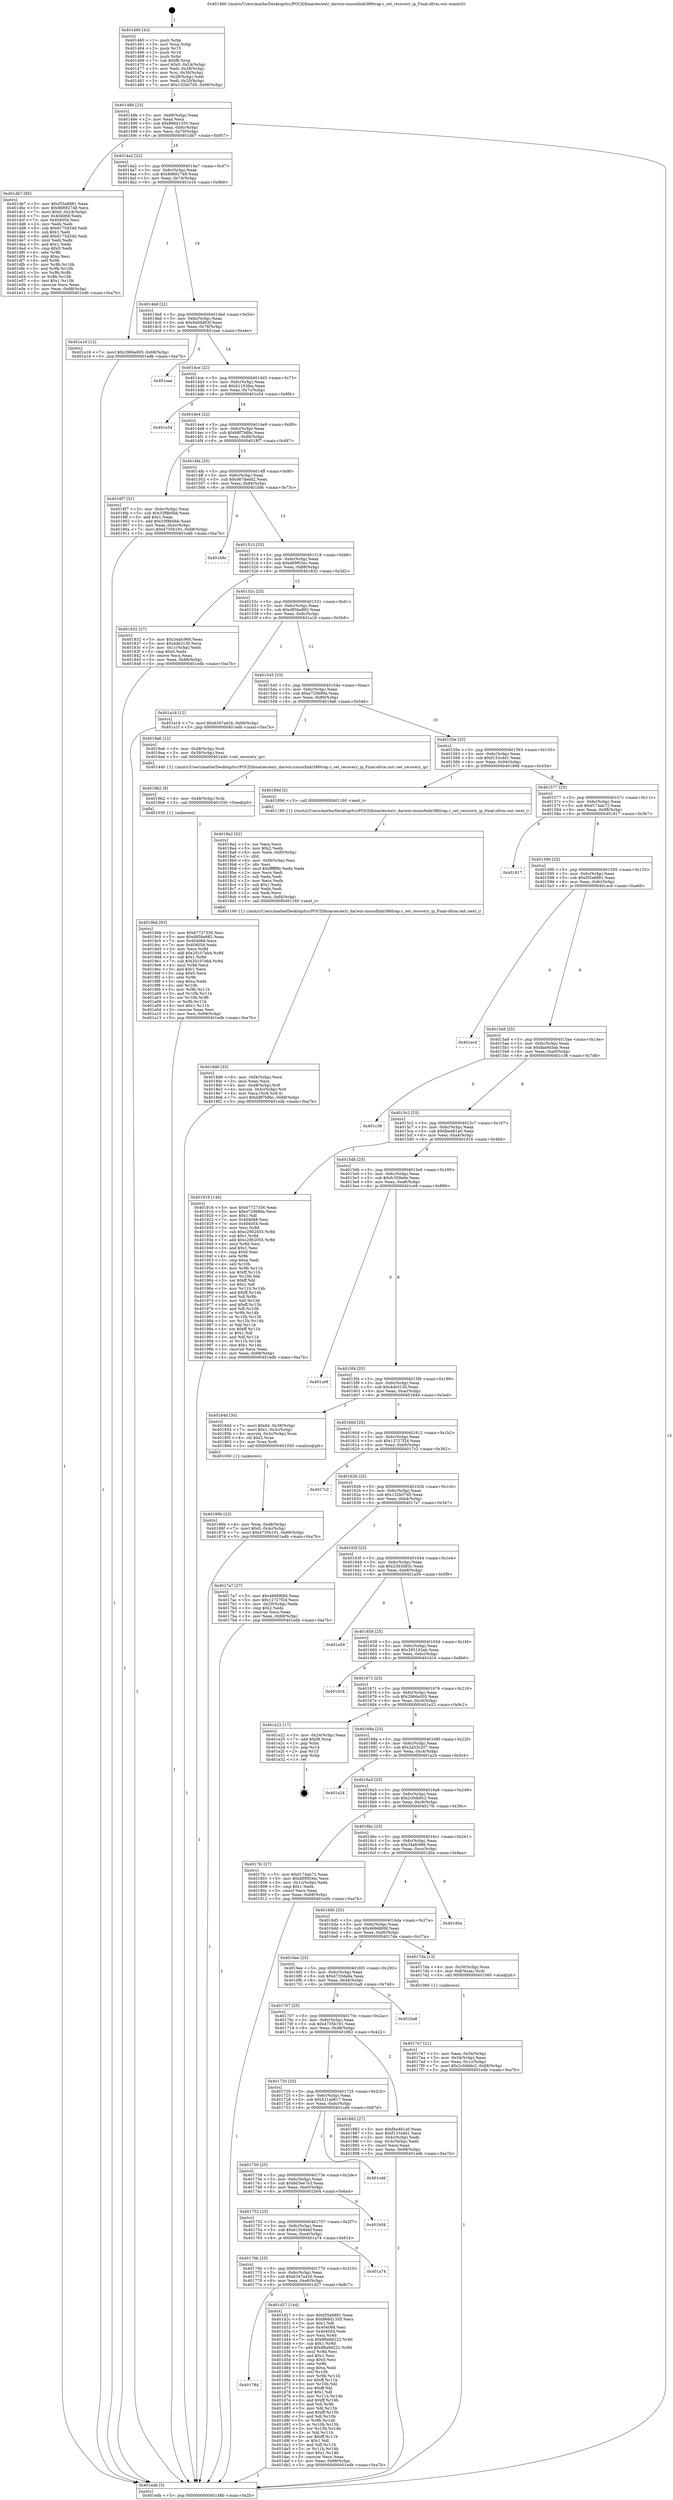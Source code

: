 digraph "0x401460" {
  label = "0x401460 (/mnt/c/Users/mathe/Desktop/tcc/POCII/binaries/extr_darwin-xnuosfmki386trap.c_set_recovery_ip_Final-ollvm.out::main(0))"
  labelloc = "t"
  node[shape=record]

  Entry [label="",width=0.3,height=0.3,shape=circle,fillcolor=black,style=filled]
  "0x40148b" [label="{
     0x40148b [23]\l
     | [instrs]\l
     &nbsp;&nbsp;0x40148b \<+3\>: mov -0x68(%rbp),%eax\l
     &nbsp;&nbsp;0x40148e \<+2\>: mov %eax,%ecx\l
     &nbsp;&nbsp;0x401490 \<+6\>: sub $0x866d1355,%ecx\l
     &nbsp;&nbsp;0x401496 \<+3\>: mov %eax,-0x6c(%rbp)\l
     &nbsp;&nbsp;0x401499 \<+3\>: mov %ecx,-0x70(%rbp)\l
     &nbsp;&nbsp;0x40149c \<+6\>: je 0000000000401db7 \<main+0x957\>\l
  }"]
  "0x401db7" [label="{
     0x401db7 [95]\l
     | [instrs]\l
     &nbsp;&nbsp;0x401db7 \<+5\>: mov $0xf35a6881,%eax\l
     &nbsp;&nbsp;0x401dbc \<+5\>: mov $0x86892748,%ecx\l
     &nbsp;&nbsp;0x401dc1 \<+7\>: movl $0x0,-0x24(%rbp)\l
     &nbsp;&nbsp;0x401dc8 \<+7\>: mov 0x404068,%edx\l
     &nbsp;&nbsp;0x401dcf \<+7\>: mov 0x404054,%esi\l
     &nbsp;&nbsp;0x401dd6 \<+2\>: mov %edx,%edi\l
     &nbsp;&nbsp;0x401dd8 \<+6\>: sub $0x6175d34d,%edi\l
     &nbsp;&nbsp;0x401dde \<+3\>: sub $0x1,%edi\l
     &nbsp;&nbsp;0x401de1 \<+6\>: add $0x6175d34d,%edi\l
     &nbsp;&nbsp;0x401de7 \<+3\>: imul %edi,%edx\l
     &nbsp;&nbsp;0x401dea \<+3\>: and $0x1,%edx\l
     &nbsp;&nbsp;0x401ded \<+3\>: cmp $0x0,%edx\l
     &nbsp;&nbsp;0x401df0 \<+4\>: sete %r8b\l
     &nbsp;&nbsp;0x401df4 \<+3\>: cmp $0xa,%esi\l
     &nbsp;&nbsp;0x401df7 \<+4\>: setl %r9b\l
     &nbsp;&nbsp;0x401dfb \<+3\>: mov %r8b,%r10b\l
     &nbsp;&nbsp;0x401dfe \<+3\>: and %r9b,%r10b\l
     &nbsp;&nbsp;0x401e01 \<+3\>: xor %r9b,%r8b\l
     &nbsp;&nbsp;0x401e04 \<+3\>: or %r8b,%r10b\l
     &nbsp;&nbsp;0x401e07 \<+4\>: test $0x1,%r10b\l
     &nbsp;&nbsp;0x401e0b \<+3\>: cmovne %ecx,%eax\l
     &nbsp;&nbsp;0x401e0e \<+3\>: mov %eax,-0x68(%rbp)\l
     &nbsp;&nbsp;0x401e11 \<+5\>: jmp 0000000000401edb \<main+0xa7b\>\l
  }"]
  "0x4014a2" [label="{
     0x4014a2 [22]\l
     | [instrs]\l
     &nbsp;&nbsp;0x4014a2 \<+5\>: jmp 00000000004014a7 \<main+0x47\>\l
     &nbsp;&nbsp;0x4014a7 \<+3\>: mov -0x6c(%rbp),%eax\l
     &nbsp;&nbsp;0x4014aa \<+5\>: sub $0x86892748,%eax\l
     &nbsp;&nbsp;0x4014af \<+3\>: mov %eax,-0x74(%rbp)\l
     &nbsp;&nbsp;0x4014b2 \<+6\>: je 0000000000401e16 \<main+0x9b6\>\l
  }"]
  Exit [label="",width=0.3,height=0.3,shape=circle,fillcolor=black,style=filled,peripheries=2]
  "0x401e16" [label="{
     0x401e16 [12]\l
     | [instrs]\l
     &nbsp;&nbsp;0x401e16 \<+7\>: movl $0x2966a005,-0x68(%rbp)\l
     &nbsp;&nbsp;0x401e1d \<+5\>: jmp 0000000000401edb \<main+0xa7b\>\l
  }"]
  "0x4014b8" [label="{
     0x4014b8 [22]\l
     | [instrs]\l
     &nbsp;&nbsp;0x4014b8 \<+5\>: jmp 00000000004014bd \<main+0x5d\>\l
     &nbsp;&nbsp;0x4014bd \<+3\>: mov -0x6c(%rbp),%eax\l
     &nbsp;&nbsp;0x4014c0 \<+5\>: sub $0x9a0dd63f,%eax\l
     &nbsp;&nbsp;0x4014c5 \<+3\>: mov %eax,-0x78(%rbp)\l
     &nbsp;&nbsp;0x4014c8 \<+6\>: je 0000000000401eae \<main+0xa4e\>\l
  }"]
  "0x401784" [label="{
     0x401784\l
  }", style=dashed]
  "0x401eae" [label="{
     0x401eae\l
  }", style=dashed]
  "0x4014ce" [label="{
     0x4014ce [22]\l
     | [instrs]\l
     &nbsp;&nbsp;0x4014ce \<+5\>: jmp 00000000004014d3 \<main+0x73\>\l
     &nbsp;&nbsp;0x4014d3 \<+3\>: mov -0x6c(%rbp),%eax\l
     &nbsp;&nbsp;0x4014d6 \<+5\>: sub $0xb1193fea,%eax\l
     &nbsp;&nbsp;0x4014db \<+3\>: mov %eax,-0x7c(%rbp)\l
     &nbsp;&nbsp;0x4014de \<+6\>: je 0000000000401e54 \<main+0x9f4\>\l
  }"]
  "0x401d27" [label="{
     0x401d27 [144]\l
     | [instrs]\l
     &nbsp;&nbsp;0x401d27 \<+5\>: mov $0xf35a6881,%eax\l
     &nbsp;&nbsp;0x401d2c \<+5\>: mov $0x866d1355,%ecx\l
     &nbsp;&nbsp;0x401d31 \<+2\>: mov $0x1,%dl\l
     &nbsp;&nbsp;0x401d33 \<+7\>: mov 0x404068,%esi\l
     &nbsp;&nbsp;0x401d3a \<+7\>: mov 0x404054,%edi\l
     &nbsp;&nbsp;0x401d41 \<+3\>: mov %esi,%r8d\l
     &nbsp;&nbsp;0x401d44 \<+7\>: sub $0x86a9d222,%r8d\l
     &nbsp;&nbsp;0x401d4b \<+4\>: sub $0x1,%r8d\l
     &nbsp;&nbsp;0x401d4f \<+7\>: add $0x86a9d222,%r8d\l
     &nbsp;&nbsp;0x401d56 \<+4\>: imul %r8d,%esi\l
     &nbsp;&nbsp;0x401d5a \<+3\>: and $0x1,%esi\l
     &nbsp;&nbsp;0x401d5d \<+3\>: cmp $0x0,%esi\l
     &nbsp;&nbsp;0x401d60 \<+4\>: sete %r9b\l
     &nbsp;&nbsp;0x401d64 \<+3\>: cmp $0xa,%edi\l
     &nbsp;&nbsp;0x401d67 \<+4\>: setl %r10b\l
     &nbsp;&nbsp;0x401d6b \<+3\>: mov %r9b,%r11b\l
     &nbsp;&nbsp;0x401d6e \<+4\>: xor $0xff,%r11b\l
     &nbsp;&nbsp;0x401d72 \<+3\>: mov %r10b,%bl\l
     &nbsp;&nbsp;0x401d75 \<+3\>: xor $0xff,%bl\l
     &nbsp;&nbsp;0x401d78 \<+3\>: xor $0x1,%dl\l
     &nbsp;&nbsp;0x401d7b \<+3\>: mov %r11b,%r14b\l
     &nbsp;&nbsp;0x401d7e \<+4\>: and $0xff,%r14b\l
     &nbsp;&nbsp;0x401d82 \<+3\>: and %dl,%r9b\l
     &nbsp;&nbsp;0x401d85 \<+3\>: mov %bl,%r15b\l
     &nbsp;&nbsp;0x401d88 \<+4\>: and $0xff,%r15b\l
     &nbsp;&nbsp;0x401d8c \<+3\>: and %dl,%r10b\l
     &nbsp;&nbsp;0x401d8f \<+3\>: or %r9b,%r14b\l
     &nbsp;&nbsp;0x401d92 \<+3\>: or %r10b,%r15b\l
     &nbsp;&nbsp;0x401d95 \<+3\>: xor %r15b,%r14b\l
     &nbsp;&nbsp;0x401d98 \<+3\>: or %bl,%r11b\l
     &nbsp;&nbsp;0x401d9b \<+4\>: xor $0xff,%r11b\l
     &nbsp;&nbsp;0x401d9f \<+3\>: or $0x1,%dl\l
     &nbsp;&nbsp;0x401da2 \<+3\>: and %dl,%r11b\l
     &nbsp;&nbsp;0x401da5 \<+3\>: or %r11b,%r14b\l
     &nbsp;&nbsp;0x401da8 \<+4\>: test $0x1,%r14b\l
     &nbsp;&nbsp;0x401dac \<+3\>: cmovne %ecx,%eax\l
     &nbsp;&nbsp;0x401daf \<+3\>: mov %eax,-0x68(%rbp)\l
     &nbsp;&nbsp;0x401db2 \<+5\>: jmp 0000000000401edb \<main+0xa7b\>\l
  }"]
  "0x401e54" [label="{
     0x401e54\l
  }", style=dashed]
  "0x4014e4" [label="{
     0x4014e4 [22]\l
     | [instrs]\l
     &nbsp;&nbsp;0x4014e4 \<+5\>: jmp 00000000004014e9 \<main+0x89\>\l
     &nbsp;&nbsp;0x4014e9 \<+3\>: mov -0x6c(%rbp),%eax\l
     &nbsp;&nbsp;0x4014ec \<+5\>: sub $0xb8f7b8bc,%eax\l
     &nbsp;&nbsp;0x4014f1 \<+3\>: mov %eax,-0x80(%rbp)\l
     &nbsp;&nbsp;0x4014f4 \<+6\>: je 00000000004018f7 \<main+0x497\>\l
  }"]
  "0x40176b" [label="{
     0x40176b [25]\l
     | [instrs]\l
     &nbsp;&nbsp;0x40176b \<+5\>: jmp 0000000000401770 \<main+0x310\>\l
     &nbsp;&nbsp;0x401770 \<+3\>: mov -0x6c(%rbp),%eax\l
     &nbsp;&nbsp;0x401773 \<+5\>: sub $0x6347a426,%eax\l
     &nbsp;&nbsp;0x401778 \<+6\>: mov %eax,-0xe8(%rbp)\l
     &nbsp;&nbsp;0x40177e \<+6\>: je 0000000000401d27 \<main+0x8c7\>\l
  }"]
  "0x4018f7" [label="{
     0x4018f7 [31]\l
     | [instrs]\l
     &nbsp;&nbsp;0x4018f7 \<+3\>: mov -0x4c(%rbp),%eax\l
     &nbsp;&nbsp;0x4018fa \<+5\>: sub $0x33f8b0bb,%eax\l
     &nbsp;&nbsp;0x4018ff \<+3\>: add $0x1,%eax\l
     &nbsp;&nbsp;0x401902 \<+5\>: add $0x33f8b0bb,%eax\l
     &nbsp;&nbsp;0x401907 \<+3\>: mov %eax,-0x4c(%rbp)\l
     &nbsp;&nbsp;0x40190a \<+7\>: movl $0x4735b191,-0x68(%rbp)\l
     &nbsp;&nbsp;0x401911 \<+5\>: jmp 0000000000401edb \<main+0xa7b\>\l
  }"]
  "0x4014fa" [label="{
     0x4014fa [25]\l
     | [instrs]\l
     &nbsp;&nbsp;0x4014fa \<+5\>: jmp 00000000004014ff \<main+0x9f\>\l
     &nbsp;&nbsp;0x4014ff \<+3\>: mov -0x6c(%rbp),%eax\l
     &nbsp;&nbsp;0x401502 \<+5\>: sub $0xd67dedd2,%eax\l
     &nbsp;&nbsp;0x401507 \<+6\>: mov %eax,-0x84(%rbp)\l
     &nbsp;&nbsp;0x40150d \<+6\>: je 0000000000401b9c \<main+0x73c\>\l
  }"]
  "0x401a74" [label="{
     0x401a74\l
  }", style=dashed]
  "0x401b9c" [label="{
     0x401b9c\l
  }", style=dashed]
  "0x401513" [label="{
     0x401513 [25]\l
     | [instrs]\l
     &nbsp;&nbsp;0x401513 \<+5\>: jmp 0000000000401518 \<main+0xb8\>\l
     &nbsp;&nbsp;0x401518 \<+3\>: mov -0x6c(%rbp),%eax\l
     &nbsp;&nbsp;0x40151b \<+5\>: sub $0xd69f03ec,%eax\l
     &nbsp;&nbsp;0x401520 \<+6\>: mov %eax,-0x88(%rbp)\l
     &nbsp;&nbsp;0x401526 \<+6\>: je 0000000000401832 \<main+0x3d2\>\l
  }"]
  "0x401752" [label="{
     0x401752 [25]\l
     | [instrs]\l
     &nbsp;&nbsp;0x401752 \<+5\>: jmp 0000000000401757 \<main+0x2f7\>\l
     &nbsp;&nbsp;0x401757 \<+3\>: mov -0x6c(%rbp),%eax\l
     &nbsp;&nbsp;0x40175a \<+5\>: sub $0x615b94ef,%eax\l
     &nbsp;&nbsp;0x40175f \<+6\>: mov %eax,-0xe4(%rbp)\l
     &nbsp;&nbsp;0x401765 \<+6\>: je 0000000000401a74 \<main+0x614\>\l
  }"]
  "0x401832" [label="{
     0x401832 [27]\l
     | [instrs]\l
     &nbsp;&nbsp;0x401832 \<+5\>: mov $0x34afc966,%eax\l
     &nbsp;&nbsp;0x401837 \<+5\>: mov $0x4de3130,%ecx\l
     &nbsp;&nbsp;0x40183c \<+3\>: mov -0x1c(%rbp),%edx\l
     &nbsp;&nbsp;0x40183f \<+3\>: cmp $0x0,%edx\l
     &nbsp;&nbsp;0x401842 \<+3\>: cmove %ecx,%eax\l
     &nbsp;&nbsp;0x401845 \<+3\>: mov %eax,-0x68(%rbp)\l
     &nbsp;&nbsp;0x401848 \<+5\>: jmp 0000000000401edb \<main+0xa7b\>\l
  }"]
  "0x40152c" [label="{
     0x40152c [25]\l
     | [instrs]\l
     &nbsp;&nbsp;0x40152c \<+5\>: jmp 0000000000401531 \<main+0xd1\>\l
     &nbsp;&nbsp;0x401531 \<+3\>: mov -0x6c(%rbp),%eax\l
     &nbsp;&nbsp;0x401534 \<+5\>: sub $0xd85be882,%eax\l
     &nbsp;&nbsp;0x401539 \<+6\>: mov %eax,-0x8c(%rbp)\l
     &nbsp;&nbsp;0x40153f \<+6\>: je 0000000000401a18 \<main+0x5b8\>\l
  }"]
  "0x401b04" [label="{
     0x401b04\l
  }", style=dashed]
  "0x401a18" [label="{
     0x401a18 [12]\l
     | [instrs]\l
     &nbsp;&nbsp;0x401a18 \<+7\>: movl $0x6347a426,-0x68(%rbp)\l
     &nbsp;&nbsp;0x401a1f \<+5\>: jmp 0000000000401edb \<main+0xa7b\>\l
  }"]
  "0x401545" [label="{
     0x401545 [25]\l
     | [instrs]\l
     &nbsp;&nbsp;0x401545 \<+5\>: jmp 000000000040154a \<main+0xea\>\l
     &nbsp;&nbsp;0x40154a \<+3\>: mov -0x6c(%rbp),%eax\l
     &nbsp;&nbsp;0x40154d \<+5\>: sub $0xe720689a,%eax\l
     &nbsp;&nbsp;0x401552 \<+6\>: mov %eax,-0x90(%rbp)\l
     &nbsp;&nbsp;0x401558 \<+6\>: je 00000000004019a6 \<main+0x546\>\l
  }"]
  "0x401739" [label="{
     0x401739 [25]\l
     | [instrs]\l
     &nbsp;&nbsp;0x401739 \<+5\>: jmp 000000000040173e \<main+0x2de\>\l
     &nbsp;&nbsp;0x40173e \<+3\>: mov -0x6c(%rbp),%eax\l
     &nbsp;&nbsp;0x401741 \<+5\>: sub $0x603ee7e3,%eax\l
     &nbsp;&nbsp;0x401746 \<+6\>: mov %eax,-0xe0(%rbp)\l
     &nbsp;&nbsp;0x40174c \<+6\>: je 0000000000401b04 \<main+0x6a4\>\l
  }"]
  "0x4019a6" [label="{
     0x4019a6 [12]\l
     | [instrs]\l
     &nbsp;&nbsp;0x4019a6 \<+4\>: mov -0x48(%rbp),%rdi\l
     &nbsp;&nbsp;0x4019aa \<+3\>: mov -0x38(%rbp),%esi\l
     &nbsp;&nbsp;0x4019ad \<+5\>: call 0000000000401440 \<set_recovery_ip\>\l
     | [calls]\l
     &nbsp;&nbsp;0x401440 \{1\} (/mnt/c/Users/mathe/Desktop/tcc/POCII/binaries/extr_darwin-xnuosfmki386trap.c_set_recovery_ip_Final-ollvm.out::set_recovery_ip)\l
  }"]
  "0x40155e" [label="{
     0x40155e [25]\l
     | [instrs]\l
     &nbsp;&nbsp;0x40155e \<+5\>: jmp 0000000000401563 \<main+0x103\>\l
     &nbsp;&nbsp;0x401563 \<+3\>: mov -0x6c(%rbp),%eax\l
     &nbsp;&nbsp;0x401566 \<+5\>: sub $0xf133cdd1,%eax\l
     &nbsp;&nbsp;0x40156b \<+6\>: mov %eax,-0x94(%rbp)\l
     &nbsp;&nbsp;0x401571 \<+6\>: je 000000000040189d \<main+0x43d\>\l
  }"]
  "0x401cdd" [label="{
     0x401cdd\l
  }", style=dashed]
  "0x40189d" [label="{
     0x40189d [5]\l
     | [instrs]\l
     &nbsp;&nbsp;0x40189d \<+5\>: call 0000000000401160 \<next_i\>\l
     | [calls]\l
     &nbsp;&nbsp;0x401160 \{1\} (/mnt/c/Users/mathe/Desktop/tcc/POCII/binaries/extr_darwin-xnuosfmki386trap.c_set_recovery_ip_Final-ollvm.out::next_i)\l
  }"]
  "0x401577" [label="{
     0x401577 [25]\l
     | [instrs]\l
     &nbsp;&nbsp;0x401577 \<+5\>: jmp 000000000040157c \<main+0x11c\>\l
     &nbsp;&nbsp;0x40157c \<+3\>: mov -0x6c(%rbp),%eax\l
     &nbsp;&nbsp;0x40157f \<+5\>: sub $0xf174ab72,%eax\l
     &nbsp;&nbsp;0x401584 \<+6\>: mov %eax,-0x98(%rbp)\l
     &nbsp;&nbsp;0x40158a \<+6\>: je 0000000000401817 \<main+0x3b7\>\l
  }"]
  "0x4019bb" [label="{
     0x4019bb [93]\l
     | [instrs]\l
     &nbsp;&nbsp;0x4019bb \<+5\>: mov $0x67727356,%esi\l
     &nbsp;&nbsp;0x4019c0 \<+5\>: mov $0xd85be882,%eax\l
     &nbsp;&nbsp;0x4019c5 \<+7\>: mov 0x404068,%ecx\l
     &nbsp;&nbsp;0x4019cc \<+7\>: mov 0x404054,%edx\l
     &nbsp;&nbsp;0x4019d3 \<+3\>: mov %ecx,%r8d\l
     &nbsp;&nbsp;0x4019d6 \<+7\>: add $0x20107eb4,%r8d\l
     &nbsp;&nbsp;0x4019dd \<+4\>: sub $0x1,%r8d\l
     &nbsp;&nbsp;0x4019e1 \<+7\>: sub $0x20107eb4,%r8d\l
     &nbsp;&nbsp;0x4019e8 \<+4\>: imul %r8d,%ecx\l
     &nbsp;&nbsp;0x4019ec \<+3\>: and $0x1,%ecx\l
     &nbsp;&nbsp;0x4019ef \<+3\>: cmp $0x0,%ecx\l
     &nbsp;&nbsp;0x4019f2 \<+4\>: sete %r9b\l
     &nbsp;&nbsp;0x4019f6 \<+3\>: cmp $0xa,%edx\l
     &nbsp;&nbsp;0x4019f9 \<+4\>: setl %r10b\l
     &nbsp;&nbsp;0x4019fd \<+3\>: mov %r9b,%r11b\l
     &nbsp;&nbsp;0x401a00 \<+3\>: and %r10b,%r11b\l
     &nbsp;&nbsp;0x401a03 \<+3\>: xor %r10b,%r9b\l
     &nbsp;&nbsp;0x401a06 \<+3\>: or %r9b,%r11b\l
     &nbsp;&nbsp;0x401a09 \<+4\>: test $0x1,%r11b\l
     &nbsp;&nbsp;0x401a0d \<+3\>: cmovne %eax,%esi\l
     &nbsp;&nbsp;0x401a10 \<+3\>: mov %esi,-0x68(%rbp)\l
     &nbsp;&nbsp;0x401a13 \<+5\>: jmp 0000000000401edb \<main+0xa7b\>\l
  }"]
  "0x401817" [label="{
     0x401817\l
  }", style=dashed]
  "0x401590" [label="{
     0x401590 [25]\l
     | [instrs]\l
     &nbsp;&nbsp;0x401590 \<+5\>: jmp 0000000000401595 \<main+0x135\>\l
     &nbsp;&nbsp;0x401595 \<+3\>: mov -0x6c(%rbp),%eax\l
     &nbsp;&nbsp;0x401598 \<+5\>: sub $0xf35a6881,%eax\l
     &nbsp;&nbsp;0x40159d \<+6\>: mov %eax,-0x9c(%rbp)\l
     &nbsp;&nbsp;0x4015a3 \<+6\>: je 0000000000401ecd \<main+0xa6d\>\l
  }"]
  "0x4019b2" [label="{
     0x4019b2 [9]\l
     | [instrs]\l
     &nbsp;&nbsp;0x4019b2 \<+4\>: mov -0x48(%rbp),%rdi\l
     &nbsp;&nbsp;0x4019b6 \<+5\>: call 0000000000401030 \<free@plt\>\l
     | [calls]\l
     &nbsp;&nbsp;0x401030 \{1\} (unknown)\l
  }"]
  "0x401ecd" [label="{
     0x401ecd\l
  }", style=dashed]
  "0x4015a9" [label="{
     0x4015a9 [25]\l
     | [instrs]\l
     &nbsp;&nbsp;0x4015a9 \<+5\>: jmp 00000000004015ae \<main+0x14e\>\l
     &nbsp;&nbsp;0x4015ae \<+3\>: mov -0x6c(%rbp),%eax\l
     &nbsp;&nbsp;0x4015b1 \<+5\>: sub $0xfaa945ab,%eax\l
     &nbsp;&nbsp;0x4015b6 \<+6\>: mov %eax,-0xa0(%rbp)\l
     &nbsp;&nbsp;0x4015bc \<+6\>: je 0000000000401c38 \<main+0x7d8\>\l
  }"]
  "0x4018d6" [label="{
     0x4018d6 [33]\l
     | [instrs]\l
     &nbsp;&nbsp;0x4018d6 \<+6\>: mov -0xf4(%rbp),%ecx\l
     &nbsp;&nbsp;0x4018dc \<+3\>: imul %eax,%ecx\l
     &nbsp;&nbsp;0x4018df \<+4\>: mov -0x48(%rbp),%r8\l
     &nbsp;&nbsp;0x4018e3 \<+4\>: movslq -0x4c(%rbp),%r9\l
     &nbsp;&nbsp;0x4018e7 \<+4\>: mov %ecx,(%r8,%r9,4)\l
     &nbsp;&nbsp;0x4018eb \<+7\>: movl $0xb8f7b8bc,-0x68(%rbp)\l
     &nbsp;&nbsp;0x4018f2 \<+5\>: jmp 0000000000401edb \<main+0xa7b\>\l
  }"]
  "0x401c38" [label="{
     0x401c38\l
  }", style=dashed]
  "0x4015c2" [label="{
     0x4015c2 [25]\l
     | [instrs]\l
     &nbsp;&nbsp;0x4015c2 \<+5\>: jmp 00000000004015c7 \<main+0x167\>\l
     &nbsp;&nbsp;0x4015c7 \<+3\>: mov -0x6c(%rbp),%eax\l
     &nbsp;&nbsp;0x4015ca \<+5\>: sub $0xfbe481a0,%eax\l
     &nbsp;&nbsp;0x4015cf \<+6\>: mov %eax,-0xa4(%rbp)\l
     &nbsp;&nbsp;0x4015d5 \<+6\>: je 0000000000401916 \<main+0x4b6\>\l
  }"]
  "0x4018a2" [label="{
     0x4018a2 [52]\l
     | [instrs]\l
     &nbsp;&nbsp;0x4018a2 \<+2\>: xor %ecx,%ecx\l
     &nbsp;&nbsp;0x4018a4 \<+5\>: mov $0x2,%edx\l
     &nbsp;&nbsp;0x4018a9 \<+6\>: mov %edx,-0xf0(%rbp)\l
     &nbsp;&nbsp;0x4018af \<+1\>: cltd\l
     &nbsp;&nbsp;0x4018b0 \<+6\>: mov -0xf0(%rbp),%esi\l
     &nbsp;&nbsp;0x4018b6 \<+2\>: idiv %esi\l
     &nbsp;&nbsp;0x4018b8 \<+6\>: imul $0xfffffffe,%edx,%edx\l
     &nbsp;&nbsp;0x4018be \<+2\>: mov %ecx,%edi\l
     &nbsp;&nbsp;0x4018c0 \<+2\>: sub %edx,%edi\l
     &nbsp;&nbsp;0x4018c2 \<+2\>: mov %ecx,%edx\l
     &nbsp;&nbsp;0x4018c4 \<+3\>: sub $0x1,%edx\l
     &nbsp;&nbsp;0x4018c7 \<+2\>: add %edx,%edi\l
     &nbsp;&nbsp;0x4018c9 \<+2\>: sub %edi,%ecx\l
     &nbsp;&nbsp;0x4018cb \<+6\>: mov %ecx,-0xf4(%rbp)\l
     &nbsp;&nbsp;0x4018d1 \<+5\>: call 0000000000401160 \<next_i\>\l
     | [calls]\l
     &nbsp;&nbsp;0x401160 \{1\} (/mnt/c/Users/mathe/Desktop/tcc/POCII/binaries/extr_darwin-xnuosfmki386trap.c_set_recovery_ip_Final-ollvm.out::next_i)\l
  }"]
  "0x401916" [label="{
     0x401916 [144]\l
     | [instrs]\l
     &nbsp;&nbsp;0x401916 \<+5\>: mov $0x67727356,%eax\l
     &nbsp;&nbsp;0x40191b \<+5\>: mov $0xe720689a,%ecx\l
     &nbsp;&nbsp;0x401920 \<+2\>: mov $0x1,%dl\l
     &nbsp;&nbsp;0x401922 \<+7\>: mov 0x404068,%esi\l
     &nbsp;&nbsp;0x401929 \<+7\>: mov 0x404054,%edi\l
     &nbsp;&nbsp;0x401930 \<+3\>: mov %esi,%r8d\l
     &nbsp;&nbsp;0x401933 \<+7\>: sub $0xc2902055,%r8d\l
     &nbsp;&nbsp;0x40193a \<+4\>: sub $0x1,%r8d\l
     &nbsp;&nbsp;0x40193e \<+7\>: add $0xc2902055,%r8d\l
     &nbsp;&nbsp;0x401945 \<+4\>: imul %r8d,%esi\l
     &nbsp;&nbsp;0x401949 \<+3\>: and $0x1,%esi\l
     &nbsp;&nbsp;0x40194c \<+3\>: cmp $0x0,%esi\l
     &nbsp;&nbsp;0x40194f \<+4\>: sete %r9b\l
     &nbsp;&nbsp;0x401953 \<+3\>: cmp $0xa,%edi\l
     &nbsp;&nbsp;0x401956 \<+4\>: setl %r10b\l
     &nbsp;&nbsp;0x40195a \<+3\>: mov %r9b,%r11b\l
     &nbsp;&nbsp;0x40195d \<+4\>: xor $0xff,%r11b\l
     &nbsp;&nbsp;0x401961 \<+3\>: mov %r10b,%bl\l
     &nbsp;&nbsp;0x401964 \<+3\>: xor $0xff,%bl\l
     &nbsp;&nbsp;0x401967 \<+3\>: xor $0x1,%dl\l
     &nbsp;&nbsp;0x40196a \<+3\>: mov %r11b,%r14b\l
     &nbsp;&nbsp;0x40196d \<+4\>: and $0xff,%r14b\l
     &nbsp;&nbsp;0x401971 \<+3\>: and %dl,%r9b\l
     &nbsp;&nbsp;0x401974 \<+3\>: mov %bl,%r15b\l
     &nbsp;&nbsp;0x401977 \<+4\>: and $0xff,%r15b\l
     &nbsp;&nbsp;0x40197b \<+3\>: and %dl,%r10b\l
     &nbsp;&nbsp;0x40197e \<+3\>: or %r9b,%r14b\l
     &nbsp;&nbsp;0x401981 \<+3\>: or %r10b,%r15b\l
     &nbsp;&nbsp;0x401984 \<+3\>: xor %r15b,%r14b\l
     &nbsp;&nbsp;0x401987 \<+3\>: or %bl,%r11b\l
     &nbsp;&nbsp;0x40198a \<+4\>: xor $0xff,%r11b\l
     &nbsp;&nbsp;0x40198e \<+3\>: or $0x1,%dl\l
     &nbsp;&nbsp;0x401991 \<+3\>: and %dl,%r11b\l
     &nbsp;&nbsp;0x401994 \<+3\>: or %r11b,%r14b\l
     &nbsp;&nbsp;0x401997 \<+4\>: test $0x1,%r14b\l
     &nbsp;&nbsp;0x40199b \<+3\>: cmovne %ecx,%eax\l
     &nbsp;&nbsp;0x40199e \<+3\>: mov %eax,-0x68(%rbp)\l
     &nbsp;&nbsp;0x4019a1 \<+5\>: jmp 0000000000401edb \<main+0xa7b\>\l
  }"]
  "0x4015db" [label="{
     0x4015db [25]\l
     | [instrs]\l
     &nbsp;&nbsp;0x4015db \<+5\>: jmp 00000000004015e0 \<main+0x180\>\l
     &nbsp;&nbsp;0x4015e0 \<+3\>: mov -0x6c(%rbp),%eax\l
     &nbsp;&nbsp;0x4015e3 \<+5\>: sub $0xfc359a0e,%eax\l
     &nbsp;&nbsp;0x4015e8 \<+6\>: mov %eax,-0xa8(%rbp)\l
     &nbsp;&nbsp;0x4015ee \<+6\>: je 0000000000401ce9 \<main+0x889\>\l
  }"]
  "0x401720" [label="{
     0x401720 [25]\l
     | [instrs]\l
     &nbsp;&nbsp;0x401720 \<+5\>: jmp 0000000000401725 \<main+0x2c5\>\l
     &nbsp;&nbsp;0x401725 \<+3\>: mov -0x6c(%rbp),%eax\l
     &nbsp;&nbsp;0x401728 \<+5\>: sub $0x511ad617,%eax\l
     &nbsp;&nbsp;0x40172d \<+6\>: mov %eax,-0xdc(%rbp)\l
     &nbsp;&nbsp;0x401733 \<+6\>: je 0000000000401cdd \<main+0x87d\>\l
  }"]
  "0x401ce9" [label="{
     0x401ce9\l
  }", style=dashed]
  "0x4015f4" [label="{
     0x4015f4 [25]\l
     | [instrs]\l
     &nbsp;&nbsp;0x4015f4 \<+5\>: jmp 00000000004015f9 \<main+0x199\>\l
     &nbsp;&nbsp;0x4015f9 \<+3\>: mov -0x6c(%rbp),%eax\l
     &nbsp;&nbsp;0x4015fc \<+5\>: sub $0x4de3130,%eax\l
     &nbsp;&nbsp;0x401601 \<+6\>: mov %eax,-0xac(%rbp)\l
     &nbsp;&nbsp;0x401607 \<+6\>: je 000000000040184d \<main+0x3ed\>\l
  }"]
  "0x401882" [label="{
     0x401882 [27]\l
     | [instrs]\l
     &nbsp;&nbsp;0x401882 \<+5\>: mov $0xfbe481a0,%eax\l
     &nbsp;&nbsp;0x401887 \<+5\>: mov $0xf133cdd1,%ecx\l
     &nbsp;&nbsp;0x40188c \<+3\>: mov -0x4c(%rbp),%edx\l
     &nbsp;&nbsp;0x40188f \<+3\>: cmp -0x3c(%rbp),%edx\l
     &nbsp;&nbsp;0x401892 \<+3\>: cmovl %ecx,%eax\l
     &nbsp;&nbsp;0x401895 \<+3\>: mov %eax,-0x68(%rbp)\l
     &nbsp;&nbsp;0x401898 \<+5\>: jmp 0000000000401edb \<main+0xa7b\>\l
  }"]
  "0x40184d" [label="{
     0x40184d [30]\l
     | [instrs]\l
     &nbsp;&nbsp;0x40184d \<+7\>: movl $0x64,-0x38(%rbp)\l
     &nbsp;&nbsp;0x401854 \<+7\>: movl $0x1,-0x3c(%rbp)\l
     &nbsp;&nbsp;0x40185b \<+4\>: movslq -0x3c(%rbp),%rax\l
     &nbsp;&nbsp;0x40185f \<+4\>: shl $0x2,%rax\l
     &nbsp;&nbsp;0x401863 \<+3\>: mov %rax,%rdi\l
     &nbsp;&nbsp;0x401866 \<+5\>: call 0000000000401050 \<malloc@plt\>\l
     | [calls]\l
     &nbsp;&nbsp;0x401050 \{1\} (unknown)\l
  }"]
  "0x40160d" [label="{
     0x40160d [25]\l
     | [instrs]\l
     &nbsp;&nbsp;0x40160d \<+5\>: jmp 0000000000401612 \<main+0x1b2\>\l
     &nbsp;&nbsp;0x401612 \<+3\>: mov -0x6c(%rbp),%eax\l
     &nbsp;&nbsp;0x401615 \<+5\>: sub $0x12727f24,%eax\l
     &nbsp;&nbsp;0x40161a \<+6\>: mov %eax,-0xb0(%rbp)\l
     &nbsp;&nbsp;0x401620 \<+6\>: je 00000000004017c2 \<main+0x362\>\l
  }"]
  "0x401707" [label="{
     0x401707 [25]\l
     | [instrs]\l
     &nbsp;&nbsp;0x401707 \<+5\>: jmp 000000000040170c \<main+0x2ac\>\l
     &nbsp;&nbsp;0x40170c \<+3\>: mov -0x6c(%rbp),%eax\l
     &nbsp;&nbsp;0x40170f \<+5\>: sub $0x4735b191,%eax\l
     &nbsp;&nbsp;0x401714 \<+6\>: mov %eax,-0xd8(%rbp)\l
     &nbsp;&nbsp;0x40171a \<+6\>: je 0000000000401882 \<main+0x422\>\l
  }"]
  "0x4017c2" [label="{
     0x4017c2\l
  }", style=dashed]
  "0x401626" [label="{
     0x401626 [25]\l
     | [instrs]\l
     &nbsp;&nbsp;0x401626 \<+5\>: jmp 000000000040162b \<main+0x1cb\>\l
     &nbsp;&nbsp;0x40162b \<+3\>: mov -0x6c(%rbp),%eax\l
     &nbsp;&nbsp;0x40162e \<+5\>: sub $0x132b07d5,%eax\l
     &nbsp;&nbsp;0x401633 \<+6\>: mov %eax,-0xb4(%rbp)\l
     &nbsp;&nbsp;0x401639 \<+6\>: je 00000000004017a7 \<main+0x347\>\l
  }"]
  "0x401ba8" [label="{
     0x401ba8\l
  }", style=dashed]
  "0x4017a7" [label="{
     0x4017a7 [27]\l
     | [instrs]\l
     &nbsp;&nbsp;0x4017a7 \<+5\>: mov $0x466680fd,%eax\l
     &nbsp;&nbsp;0x4017ac \<+5\>: mov $0x12727f24,%ecx\l
     &nbsp;&nbsp;0x4017b1 \<+3\>: mov -0x20(%rbp),%edx\l
     &nbsp;&nbsp;0x4017b4 \<+3\>: cmp $0x2,%edx\l
     &nbsp;&nbsp;0x4017b7 \<+3\>: cmovne %ecx,%eax\l
     &nbsp;&nbsp;0x4017ba \<+3\>: mov %eax,-0x68(%rbp)\l
     &nbsp;&nbsp;0x4017bd \<+5\>: jmp 0000000000401edb \<main+0xa7b\>\l
  }"]
  "0x40163f" [label="{
     0x40163f [25]\l
     | [instrs]\l
     &nbsp;&nbsp;0x40163f \<+5\>: jmp 0000000000401644 \<main+0x1e4\>\l
     &nbsp;&nbsp;0x401644 \<+3\>: mov -0x6c(%rbp),%eax\l
     &nbsp;&nbsp;0x401647 \<+5\>: sub $0x23d3d83c,%eax\l
     &nbsp;&nbsp;0x40164c \<+6\>: mov %eax,-0xb8(%rbp)\l
     &nbsp;&nbsp;0x401652 \<+6\>: je 0000000000401a59 \<main+0x5f9\>\l
  }"]
  "0x401edb" [label="{
     0x401edb [5]\l
     | [instrs]\l
     &nbsp;&nbsp;0x401edb \<+5\>: jmp 000000000040148b \<main+0x2b\>\l
  }"]
  "0x401460" [label="{
     0x401460 [43]\l
     | [instrs]\l
     &nbsp;&nbsp;0x401460 \<+1\>: push %rbp\l
     &nbsp;&nbsp;0x401461 \<+3\>: mov %rsp,%rbp\l
     &nbsp;&nbsp;0x401464 \<+2\>: push %r15\l
     &nbsp;&nbsp;0x401466 \<+2\>: push %r14\l
     &nbsp;&nbsp;0x401468 \<+1\>: push %rbx\l
     &nbsp;&nbsp;0x401469 \<+7\>: sub $0xf8,%rsp\l
     &nbsp;&nbsp;0x401470 \<+7\>: movl $0x0,-0x24(%rbp)\l
     &nbsp;&nbsp;0x401477 \<+3\>: mov %edi,-0x28(%rbp)\l
     &nbsp;&nbsp;0x40147a \<+4\>: mov %rsi,-0x30(%rbp)\l
     &nbsp;&nbsp;0x40147e \<+3\>: mov -0x28(%rbp),%edi\l
     &nbsp;&nbsp;0x401481 \<+3\>: mov %edi,-0x20(%rbp)\l
     &nbsp;&nbsp;0x401484 \<+7\>: movl $0x132b07d5,-0x68(%rbp)\l
  }"]
  "0x40186b" [label="{
     0x40186b [23]\l
     | [instrs]\l
     &nbsp;&nbsp;0x40186b \<+4\>: mov %rax,-0x48(%rbp)\l
     &nbsp;&nbsp;0x40186f \<+7\>: movl $0x0,-0x4c(%rbp)\l
     &nbsp;&nbsp;0x401876 \<+7\>: movl $0x4735b191,-0x68(%rbp)\l
     &nbsp;&nbsp;0x40187d \<+5\>: jmp 0000000000401edb \<main+0xa7b\>\l
  }"]
  "0x401a59" [label="{
     0x401a59\l
  }", style=dashed]
  "0x401658" [label="{
     0x401658 [25]\l
     | [instrs]\l
     &nbsp;&nbsp;0x401658 \<+5\>: jmp 000000000040165d \<main+0x1fd\>\l
     &nbsp;&nbsp;0x40165d \<+3\>: mov -0x6c(%rbp),%eax\l
     &nbsp;&nbsp;0x401660 \<+5\>: sub $0x285192ab,%eax\l
     &nbsp;&nbsp;0x401665 \<+6\>: mov %eax,-0xbc(%rbp)\l
     &nbsp;&nbsp;0x40166b \<+6\>: je 0000000000401d16 \<main+0x8b6\>\l
  }"]
  "0x4017e7" [label="{
     0x4017e7 [21]\l
     | [instrs]\l
     &nbsp;&nbsp;0x4017e7 \<+3\>: mov %eax,-0x34(%rbp)\l
     &nbsp;&nbsp;0x4017ea \<+3\>: mov -0x34(%rbp),%eax\l
     &nbsp;&nbsp;0x4017ed \<+3\>: mov %eax,-0x1c(%rbp)\l
     &nbsp;&nbsp;0x4017f0 \<+7\>: movl $0x2c0db6c2,-0x68(%rbp)\l
     &nbsp;&nbsp;0x4017f7 \<+5\>: jmp 0000000000401edb \<main+0xa7b\>\l
  }"]
  "0x401d16" [label="{
     0x401d16\l
  }", style=dashed]
  "0x401671" [label="{
     0x401671 [25]\l
     | [instrs]\l
     &nbsp;&nbsp;0x401671 \<+5\>: jmp 0000000000401676 \<main+0x216\>\l
     &nbsp;&nbsp;0x401676 \<+3\>: mov -0x6c(%rbp),%eax\l
     &nbsp;&nbsp;0x401679 \<+5\>: sub $0x2966a005,%eax\l
     &nbsp;&nbsp;0x40167e \<+6\>: mov %eax,-0xc0(%rbp)\l
     &nbsp;&nbsp;0x401684 \<+6\>: je 0000000000401e22 \<main+0x9c2\>\l
  }"]
  "0x4016ee" [label="{
     0x4016ee [25]\l
     | [instrs]\l
     &nbsp;&nbsp;0x4016ee \<+5\>: jmp 00000000004016f3 \<main+0x293\>\l
     &nbsp;&nbsp;0x4016f3 \<+3\>: mov -0x6c(%rbp),%eax\l
     &nbsp;&nbsp;0x4016f6 \<+5\>: sub $0x4733da8a,%eax\l
     &nbsp;&nbsp;0x4016fb \<+6\>: mov %eax,-0xd4(%rbp)\l
     &nbsp;&nbsp;0x401701 \<+6\>: je 0000000000401ba8 \<main+0x748\>\l
  }"]
  "0x401e22" [label="{
     0x401e22 [17]\l
     | [instrs]\l
     &nbsp;&nbsp;0x401e22 \<+3\>: mov -0x24(%rbp),%eax\l
     &nbsp;&nbsp;0x401e25 \<+7\>: add $0xf8,%rsp\l
     &nbsp;&nbsp;0x401e2c \<+1\>: pop %rbx\l
     &nbsp;&nbsp;0x401e2d \<+2\>: pop %r14\l
     &nbsp;&nbsp;0x401e2f \<+2\>: pop %r15\l
     &nbsp;&nbsp;0x401e31 \<+1\>: pop %rbp\l
     &nbsp;&nbsp;0x401e32 \<+1\>: ret\l
  }"]
  "0x40168a" [label="{
     0x40168a [25]\l
     | [instrs]\l
     &nbsp;&nbsp;0x40168a \<+5\>: jmp 000000000040168f \<main+0x22f\>\l
     &nbsp;&nbsp;0x40168f \<+3\>: mov -0x6c(%rbp),%eax\l
     &nbsp;&nbsp;0x401692 \<+5\>: sub $0x2a53c207,%eax\l
     &nbsp;&nbsp;0x401697 \<+6\>: mov %eax,-0xc4(%rbp)\l
     &nbsp;&nbsp;0x40169d \<+6\>: je 0000000000401a24 \<main+0x5c4\>\l
  }"]
  "0x4017da" [label="{
     0x4017da [13]\l
     | [instrs]\l
     &nbsp;&nbsp;0x4017da \<+4\>: mov -0x30(%rbp),%rax\l
     &nbsp;&nbsp;0x4017de \<+4\>: mov 0x8(%rax),%rdi\l
     &nbsp;&nbsp;0x4017e2 \<+5\>: call 0000000000401060 \<atoi@plt\>\l
     | [calls]\l
     &nbsp;&nbsp;0x401060 \{1\} (unknown)\l
  }"]
  "0x401a24" [label="{
     0x401a24\l
  }", style=dashed]
  "0x4016a3" [label="{
     0x4016a3 [25]\l
     | [instrs]\l
     &nbsp;&nbsp;0x4016a3 \<+5\>: jmp 00000000004016a8 \<main+0x248\>\l
     &nbsp;&nbsp;0x4016a8 \<+3\>: mov -0x6c(%rbp),%eax\l
     &nbsp;&nbsp;0x4016ab \<+5\>: sub $0x2c0db6c2,%eax\l
     &nbsp;&nbsp;0x4016b0 \<+6\>: mov %eax,-0xc8(%rbp)\l
     &nbsp;&nbsp;0x4016b6 \<+6\>: je 00000000004017fc \<main+0x39c\>\l
  }"]
  "0x4016d5" [label="{
     0x4016d5 [25]\l
     | [instrs]\l
     &nbsp;&nbsp;0x4016d5 \<+5\>: jmp 00000000004016da \<main+0x27a\>\l
     &nbsp;&nbsp;0x4016da \<+3\>: mov -0x6c(%rbp),%eax\l
     &nbsp;&nbsp;0x4016dd \<+5\>: sub $0x466680fd,%eax\l
     &nbsp;&nbsp;0x4016e2 \<+6\>: mov %eax,-0xd0(%rbp)\l
     &nbsp;&nbsp;0x4016e8 \<+6\>: je 00000000004017da \<main+0x37a\>\l
  }"]
  "0x4017fc" [label="{
     0x4017fc [27]\l
     | [instrs]\l
     &nbsp;&nbsp;0x4017fc \<+5\>: mov $0xf174ab72,%eax\l
     &nbsp;&nbsp;0x401801 \<+5\>: mov $0xd69f03ec,%ecx\l
     &nbsp;&nbsp;0x401806 \<+3\>: mov -0x1c(%rbp),%edx\l
     &nbsp;&nbsp;0x401809 \<+3\>: cmp $0x1,%edx\l
     &nbsp;&nbsp;0x40180c \<+3\>: cmovl %ecx,%eax\l
     &nbsp;&nbsp;0x40180f \<+3\>: mov %eax,-0x68(%rbp)\l
     &nbsp;&nbsp;0x401812 \<+5\>: jmp 0000000000401edb \<main+0xa7b\>\l
  }"]
  "0x4016bc" [label="{
     0x4016bc [25]\l
     | [instrs]\l
     &nbsp;&nbsp;0x4016bc \<+5\>: jmp 00000000004016c1 \<main+0x261\>\l
     &nbsp;&nbsp;0x4016c1 \<+3\>: mov -0x6c(%rbp),%eax\l
     &nbsp;&nbsp;0x4016c4 \<+5\>: sub $0x34afc966,%eax\l
     &nbsp;&nbsp;0x4016c9 \<+6\>: mov %eax,-0xcc(%rbp)\l
     &nbsp;&nbsp;0x4016cf \<+6\>: je 0000000000401d0a \<main+0x8aa\>\l
  }"]
  "0x401d0a" [label="{
     0x401d0a\l
  }", style=dashed]
  Entry -> "0x401460" [label=" 1"]
  "0x40148b" -> "0x401db7" [label=" 1"]
  "0x40148b" -> "0x4014a2" [label=" 15"]
  "0x401e22" -> Exit [label=" 1"]
  "0x4014a2" -> "0x401e16" [label=" 1"]
  "0x4014a2" -> "0x4014b8" [label=" 14"]
  "0x401e16" -> "0x401edb" [label=" 1"]
  "0x4014b8" -> "0x401eae" [label=" 0"]
  "0x4014b8" -> "0x4014ce" [label=" 14"]
  "0x401db7" -> "0x401edb" [label=" 1"]
  "0x4014ce" -> "0x401e54" [label=" 0"]
  "0x4014ce" -> "0x4014e4" [label=" 14"]
  "0x401d27" -> "0x401edb" [label=" 1"]
  "0x4014e4" -> "0x4018f7" [label=" 1"]
  "0x4014e4" -> "0x4014fa" [label=" 13"]
  "0x40176b" -> "0x401d27" [label=" 1"]
  "0x4014fa" -> "0x401b9c" [label=" 0"]
  "0x4014fa" -> "0x401513" [label=" 13"]
  "0x40176b" -> "0x401784" [label=" 0"]
  "0x401513" -> "0x401832" [label=" 1"]
  "0x401513" -> "0x40152c" [label=" 12"]
  "0x401752" -> "0x401a74" [label=" 0"]
  "0x40152c" -> "0x401a18" [label=" 1"]
  "0x40152c" -> "0x401545" [label=" 11"]
  "0x401752" -> "0x40176b" [label=" 1"]
  "0x401545" -> "0x4019a6" [label=" 1"]
  "0x401545" -> "0x40155e" [label=" 10"]
  "0x401739" -> "0x401b04" [label=" 0"]
  "0x40155e" -> "0x40189d" [label=" 1"]
  "0x40155e" -> "0x401577" [label=" 9"]
  "0x401739" -> "0x401752" [label=" 1"]
  "0x401577" -> "0x401817" [label=" 0"]
  "0x401577" -> "0x401590" [label=" 9"]
  "0x401720" -> "0x401cdd" [label=" 0"]
  "0x401590" -> "0x401ecd" [label=" 0"]
  "0x401590" -> "0x4015a9" [label=" 9"]
  "0x401720" -> "0x401739" [label=" 1"]
  "0x4015a9" -> "0x401c38" [label=" 0"]
  "0x4015a9" -> "0x4015c2" [label=" 9"]
  "0x401a18" -> "0x401edb" [label=" 1"]
  "0x4015c2" -> "0x401916" [label=" 1"]
  "0x4015c2" -> "0x4015db" [label=" 8"]
  "0x4019bb" -> "0x401edb" [label=" 1"]
  "0x4015db" -> "0x401ce9" [label=" 0"]
  "0x4015db" -> "0x4015f4" [label=" 8"]
  "0x4019b2" -> "0x4019bb" [label=" 1"]
  "0x4015f4" -> "0x40184d" [label=" 1"]
  "0x4015f4" -> "0x40160d" [label=" 7"]
  "0x4019a6" -> "0x4019b2" [label=" 1"]
  "0x40160d" -> "0x4017c2" [label=" 0"]
  "0x40160d" -> "0x401626" [label=" 7"]
  "0x4018f7" -> "0x401edb" [label=" 1"]
  "0x401626" -> "0x4017a7" [label=" 1"]
  "0x401626" -> "0x40163f" [label=" 6"]
  "0x4017a7" -> "0x401edb" [label=" 1"]
  "0x401460" -> "0x40148b" [label=" 1"]
  "0x401edb" -> "0x40148b" [label=" 15"]
  "0x4018d6" -> "0x401edb" [label=" 1"]
  "0x40163f" -> "0x401a59" [label=" 0"]
  "0x40163f" -> "0x401658" [label=" 6"]
  "0x40189d" -> "0x4018a2" [label=" 1"]
  "0x401658" -> "0x401d16" [label=" 0"]
  "0x401658" -> "0x401671" [label=" 6"]
  "0x401882" -> "0x401edb" [label=" 2"]
  "0x401671" -> "0x401e22" [label=" 1"]
  "0x401671" -> "0x40168a" [label=" 5"]
  "0x401707" -> "0x401720" [label=" 1"]
  "0x40168a" -> "0x401a24" [label=" 0"]
  "0x40168a" -> "0x4016a3" [label=" 5"]
  "0x401707" -> "0x401882" [label=" 2"]
  "0x4016a3" -> "0x4017fc" [label=" 1"]
  "0x4016a3" -> "0x4016bc" [label=" 4"]
  "0x4016ee" -> "0x401707" [label=" 3"]
  "0x4016bc" -> "0x401d0a" [label=" 0"]
  "0x4016bc" -> "0x4016d5" [label=" 4"]
  "0x401916" -> "0x401edb" [label=" 1"]
  "0x4016d5" -> "0x4017da" [label=" 1"]
  "0x4016d5" -> "0x4016ee" [label=" 3"]
  "0x4017da" -> "0x4017e7" [label=" 1"]
  "0x4017e7" -> "0x401edb" [label=" 1"]
  "0x4017fc" -> "0x401edb" [label=" 1"]
  "0x401832" -> "0x401edb" [label=" 1"]
  "0x40184d" -> "0x40186b" [label=" 1"]
  "0x40186b" -> "0x401edb" [label=" 1"]
  "0x4018a2" -> "0x4018d6" [label=" 1"]
  "0x4016ee" -> "0x401ba8" [label=" 0"]
}
